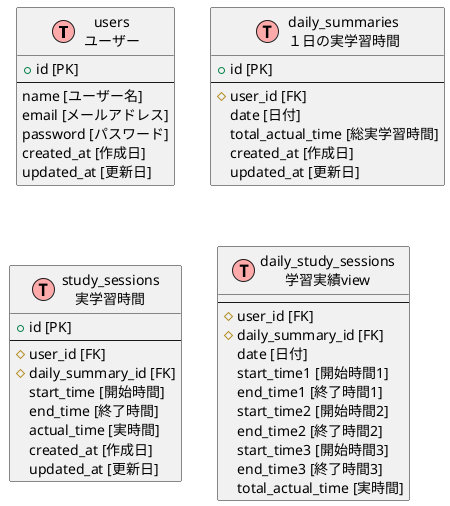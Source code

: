 @startuml tables

!define Table(name,desc) entity name as "desc" << (T,#FFAAAA) >>

Table(users,"users\nユーザー") {
  + id [PK]
  --
  name [ユーザー名]
  email [メールアドレス]
  password [パスワード]
  created_at [作成日]
  updated_at [更新日]
}

' 2次開発に回す
' Table(goals,"goals\n学習目標時間") {
'   + id [PK]
'   --
'   # user_id [FK]
'   day_of_week [曜日]
'   target_time [目標学習時間]
'   created_at [作成日]
'   updated_at [更新日]
' }

Table(daily_summaries,"daily_summaries\n１日の実学習時間") {
  + id [PK]
  --
  # user_id [FK]
  date [日付]
  total_actual_time [総実学習時間]
  created_at [作成日]
  updated_at [更新日]
}

Table(study_sessions,"study_sessions\n実学習時間") {
  + id [PK]
  --
  # user_id [FK]
  # daily_summary_id [FK]
  start_time [開始時間]
  end_time [終了時間]
  actual_time [実時間]
  created_at [作成日]
  updated_at [更新日]
}

Table(daily_study_sessions,"daily_study_sessions\n学習実績view") {
  --
  # user_id [FK]
  # daily_summary_id [FK]
  date [日付]
  start_time1 [開始時間1]
  end_time1 [終了時間1]
  start_time2 [開始時間2]
  end_time2 [終了時間2]
  start_time3 [開始時間3]
  end_time3 [終了時間3]
  total_actual_time [実時間]
}
@enduml
